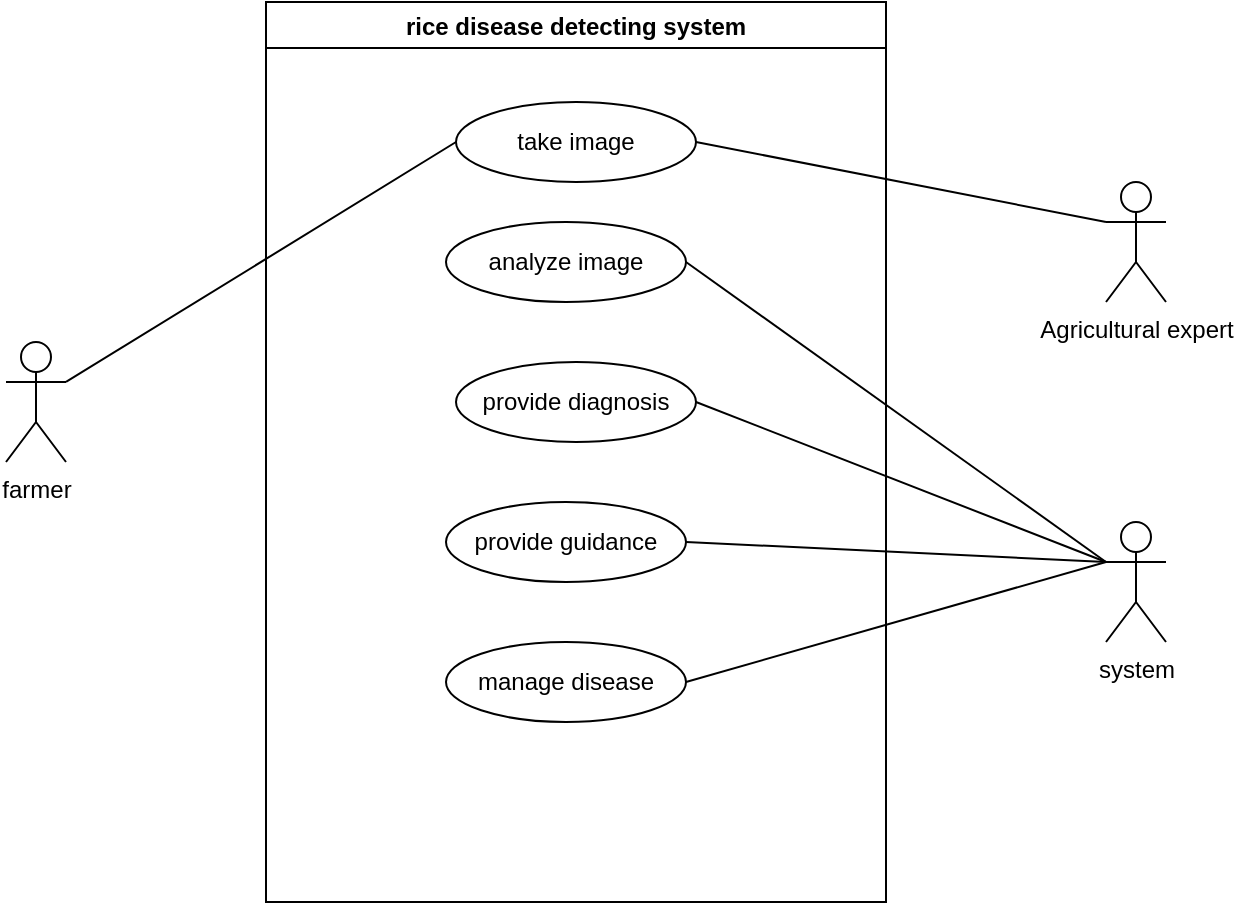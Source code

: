 <mxfile version="24.0.7" type="github">
  <diagram name="Page-1" id="qOZUfsSNmL7Dv5St7ASA">
    <mxGraphModel dx="1196" dy="535" grid="1" gridSize="10" guides="1" tooltips="1" connect="1" arrows="1" fold="1" page="1" pageScale="1" pageWidth="850" pageHeight="1100" math="0" shadow="0">
      <root>
        <mxCell id="0" />
        <mxCell id="1" parent="0" />
        <mxCell id="zNgJwtdY0TDyje4Qx-UO-1" value="rice disease detecting system" style="swimlane;" vertex="1" parent="1">
          <mxGeometry x="220" y="110" width="310" height="450" as="geometry" />
        </mxCell>
        <mxCell id="zNgJwtdY0TDyje4Qx-UO-6" value="take image" style="ellipse;whiteSpace=wrap;html=1;" vertex="1" parent="zNgJwtdY0TDyje4Qx-UO-1">
          <mxGeometry x="95" y="50" width="120" height="40" as="geometry" />
        </mxCell>
        <mxCell id="zNgJwtdY0TDyje4Qx-UO-11" value="manage disease" style="ellipse;whiteSpace=wrap;html=1;" vertex="1" parent="zNgJwtdY0TDyje4Qx-UO-1">
          <mxGeometry x="90" y="320" width="120" height="40" as="geometry" />
        </mxCell>
        <mxCell id="zNgJwtdY0TDyje4Qx-UO-10" value="provide guidance" style="ellipse;whiteSpace=wrap;html=1;" vertex="1" parent="zNgJwtdY0TDyje4Qx-UO-1">
          <mxGeometry x="90" y="250" width="120" height="40" as="geometry" />
        </mxCell>
        <mxCell id="zNgJwtdY0TDyje4Qx-UO-8" value="provide diagnosis" style="ellipse;whiteSpace=wrap;html=1;" vertex="1" parent="zNgJwtdY0TDyje4Qx-UO-1">
          <mxGeometry x="95" y="180" width="120" height="40" as="geometry" />
        </mxCell>
        <mxCell id="zNgJwtdY0TDyje4Qx-UO-7" value="analyze image" style="ellipse;whiteSpace=wrap;html=1;" vertex="1" parent="zNgJwtdY0TDyje4Qx-UO-1">
          <mxGeometry x="90" y="110" width="120" height="40" as="geometry" />
        </mxCell>
        <mxCell id="zNgJwtdY0TDyje4Qx-UO-2" value="farmer" style="shape=umlActor;verticalLabelPosition=bottom;verticalAlign=top;html=1;outlineConnect=0;" vertex="1" parent="1">
          <mxGeometry x="90" y="280" width="30" height="60" as="geometry" />
        </mxCell>
        <mxCell id="zNgJwtdY0TDyje4Qx-UO-3" value="system" style="shape=umlActor;verticalLabelPosition=bottom;verticalAlign=top;html=1;outlineConnect=0;" vertex="1" parent="1">
          <mxGeometry x="640" y="370" width="30" height="60" as="geometry" />
        </mxCell>
        <mxCell id="zNgJwtdY0TDyje4Qx-UO-4" value="Agricultural expert" style="shape=umlActor;verticalLabelPosition=bottom;verticalAlign=top;html=1;outlineConnect=0;" vertex="1" parent="1">
          <mxGeometry x="640" y="200" width="30" height="60" as="geometry" />
        </mxCell>
        <mxCell id="zNgJwtdY0TDyje4Qx-UO-13" value="" style="endArrow=none;html=1;rounded=0;exitX=1;exitY=0.333;exitDx=0;exitDy=0;exitPerimeter=0;entryX=0;entryY=0.5;entryDx=0;entryDy=0;" edge="1" parent="1" source="zNgJwtdY0TDyje4Qx-UO-2" target="zNgJwtdY0TDyje4Qx-UO-6">
          <mxGeometry width="50" height="50" relative="1" as="geometry">
            <mxPoint x="110" y="260" as="sourcePoint" />
            <mxPoint x="160" y="210" as="targetPoint" />
          </mxGeometry>
        </mxCell>
        <mxCell id="zNgJwtdY0TDyje4Qx-UO-16" value="" style="endArrow=none;html=1;rounded=0;exitX=1;exitY=0.5;exitDx=0;exitDy=0;entryX=0;entryY=0.333;entryDx=0;entryDy=0;entryPerimeter=0;" edge="1" parent="1" source="zNgJwtdY0TDyje4Qx-UO-8" target="zNgJwtdY0TDyje4Qx-UO-3">
          <mxGeometry width="50" height="50" relative="1" as="geometry">
            <mxPoint x="520" y="530" as="sourcePoint" />
            <mxPoint x="640" y="480" as="targetPoint" />
          </mxGeometry>
        </mxCell>
        <mxCell id="zNgJwtdY0TDyje4Qx-UO-17" value="" style="endArrow=none;html=1;rounded=0;exitX=1;exitY=0.5;exitDx=0;exitDy=0;entryX=0;entryY=0.333;entryDx=0;entryDy=0;entryPerimeter=0;" edge="1" parent="1" source="zNgJwtdY0TDyje4Qx-UO-7" target="zNgJwtdY0TDyje4Qx-UO-3">
          <mxGeometry width="50" height="50" relative="1" as="geometry">
            <mxPoint x="580" y="380" as="sourcePoint" />
            <mxPoint x="630" y="330" as="targetPoint" />
          </mxGeometry>
        </mxCell>
        <mxCell id="zNgJwtdY0TDyje4Qx-UO-18" value="" style="endArrow=none;html=1;rounded=0;exitX=1;exitY=0.5;exitDx=0;exitDy=0;entryX=0;entryY=0.333;entryDx=0;entryDy=0;entryPerimeter=0;" edge="1" parent="1" source="zNgJwtdY0TDyje4Qx-UO-6" target="zNgJwtdY0TDyje4Qx-UO-4">
          <mxGeometry width="50" height="50" relative="1" as="geometry">
            <mxPoint x="570" y="260" as="sourcePoint" />
            <mxPoint x="620" y="210" as="targetPoint" />
          </mxGeometry>
        </mxCell>
        <mxCell id="zNgJwtdY0TDyje4Qx-UO-15" value="" style="endArrow=none;html=1;rounded=0;exitX=1;exitY=0.5;exitDx=0;exitDy=0;entryX=0;entryY=0.333;entryDx=0;entryDy=0;entryPerimeter=0;" edge="1" parent="1" source="zNgJwtdY0TDyje4Qx-UO-10" target="zNgJwtdY0TDyje4Qx-UO-3">
          <mxGeometry width="50" height="50" relative="1" as="geometry">
            <mxPoint x="500" y="490" as="sourcePoint" />
            <mxPoint x="550" y="440" as="targetPoint" />
          </mxGeometry>
        </mxCell>
        <mxCell id="zNgJwtdY0TDyje4Qx-UO-14" value="" style="endArrow=none;html=1;rounded=0;exitX=1;exitY=0.5;exitDx=0;exitDy=0;entryX=0;entryY=0.333;entryDx=0;entryDy=0;entryPerimeter=0;" edge="1" parent="1" source="zNgJwtdY0TDyje4Qx-UO-11" target="zNgJwtdY0TDyje4Qx-UO-3">
          <mxGeometry width="50" height="50" relative="1" as="geometry">
            <mxPoint x="510" y="540" as="sourcePoint" />
            <mxPoint x="560" y="490" as="targetPoint" />
          </mxGeometry>
        </mxCell>
      </root>
    </mxGraphModel>
  </diagram>
</mxfile>
